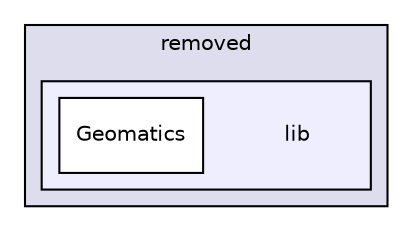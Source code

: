 digraph "lib" {
  compound=true
  node [ fontsize="10", fontname="Helvetica"];
  edge [ labelfontsize="10", labelfontname="Helvetica"];
  subgraph clusterdir_3b172928f8e7b7940789ea69f767666b {
    graph [ bgcolor="#ddddee", pencolor="black", label="removed" fontname="Helvetica", fontsize="10", URL="dir_3b172928f8e7b7940789ea69f767666b.html"]
  subgraph clusterdir_71b9bb2bc081d1cc57a33c8a109a0398 {
    graph [ bgcolor="#eeeeff", pencolor="black", label="" URL="dir_71b9bb2bc081d1cc57a33c8a109a0398.html"];
    dir_71b9bb2bc081d1cc57a33c8a109a0398 [shape=plaintext label="lib"];
    dir_fb8631506fd55c6e80f6e87a3c8493f8 [shape=box label="Geomatics" color="black" fillcolor="white" style="filled" URL="dir_fb8631506fd55c6e80f6e87a3c8493f8.html"];
  }
  }
}
